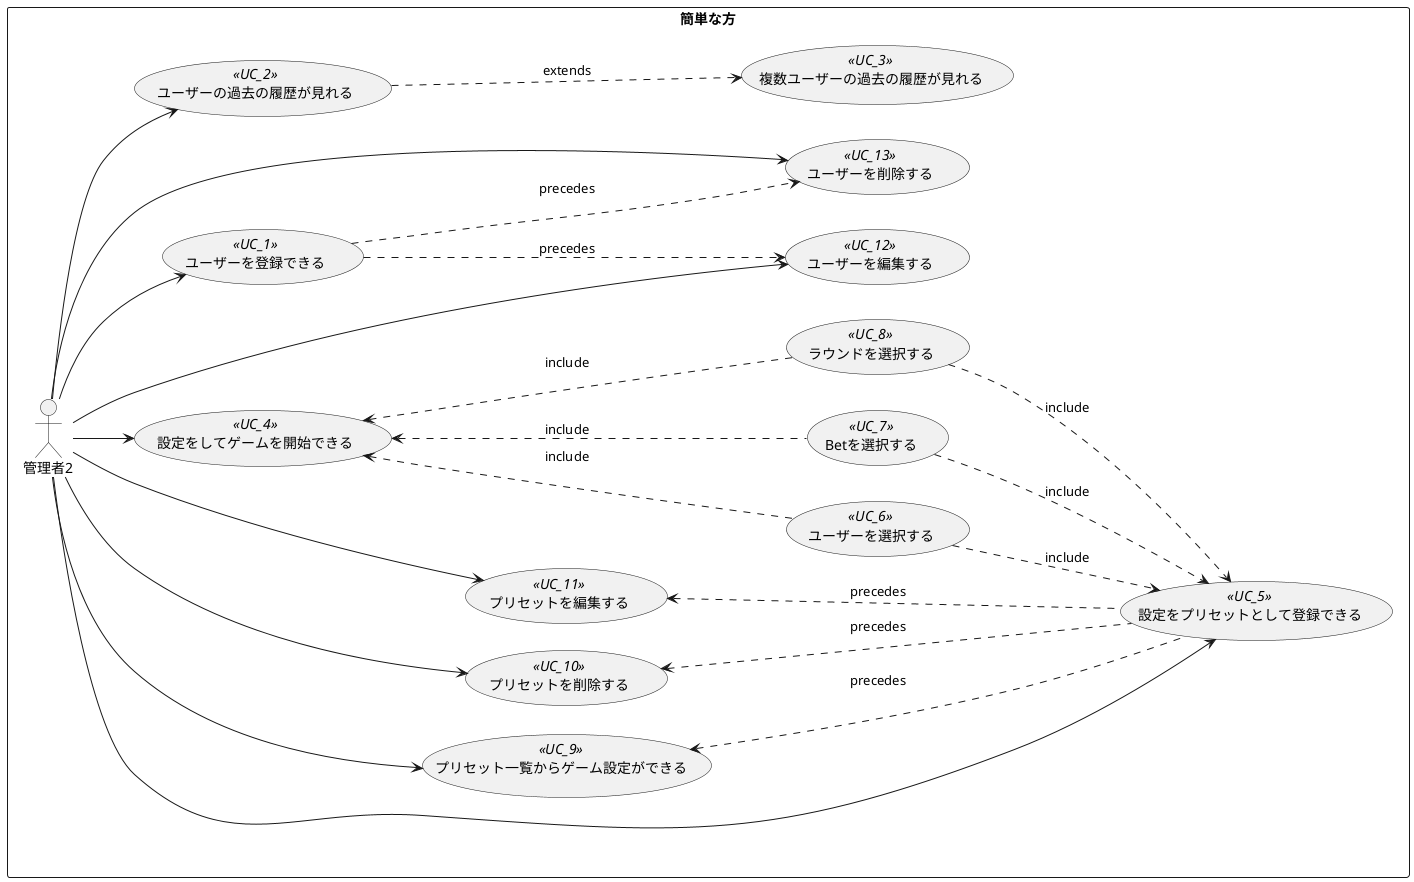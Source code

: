 @startuml ユースケース

left to right direction

rectangle 簡単な方 {
  (ユーザーを登録できる) <<UC_1>> as UC_1
  (ユーザーを編集する) <<UC_12>> as UC_12
  (ユーザーを削除する) <<UC_13>> as UC_13
  (ユーザーの過去の履歴が見れる) <<UC_2>> as UC_2
  (複数ユーザーの過去の履歴が見れる) <<UC_3>> as UC_3
  (設定をしてゲームを開始できる) <<UC_4>> as UC_4
  (設定をプリセットとして登録できる) <<UC_5>> as UC_5
  (プリセット一覧からゲーム設定ができる) <<UC_9>> as UC_9
  (プリセットを削除する) <<UC_10>> as UC_10
  (プリセットを編集する) <<UC_11>> as UC_11
  (ユーザーを選択する) <<UC_6>> as UC_6
  (Betを選択する) <<UC_7>> as UC_7
  (ラウンドを選択する) <<UC_8>> as UC_8

  管理者2 --> UC_1
  管理者2 --> UC_12
  管理者2 --> UC_13
  管理者2 --> UC_2
  管理者2 --> UC_4
  管理者2 -> UC_5
  管理者2 --> UC_9
  管理者2 --> UC_10
  管理者2 --> UC_11

  UC_1 ..> UC_12 : precedes
  UC_1 ..> UC_13 : precedes
  UC_2 ..> UC_3 : extends
  UC_6 .up.> UC_4 : include
  UC_7 .up.> UC_4 : include
  UC_8 .up.> UC_4 : include
  UC_6 .down.> UC_5 : include
  UC_7 .down.> UC_5 : include
  UC_8 .down.> UC_5 : include
  UC_5 .up.> UC_11 : precedes
  UC_5 .up.> UC_10 : precedes
  UC_5 .up.> UC_9 : precedes
}

@enduml
